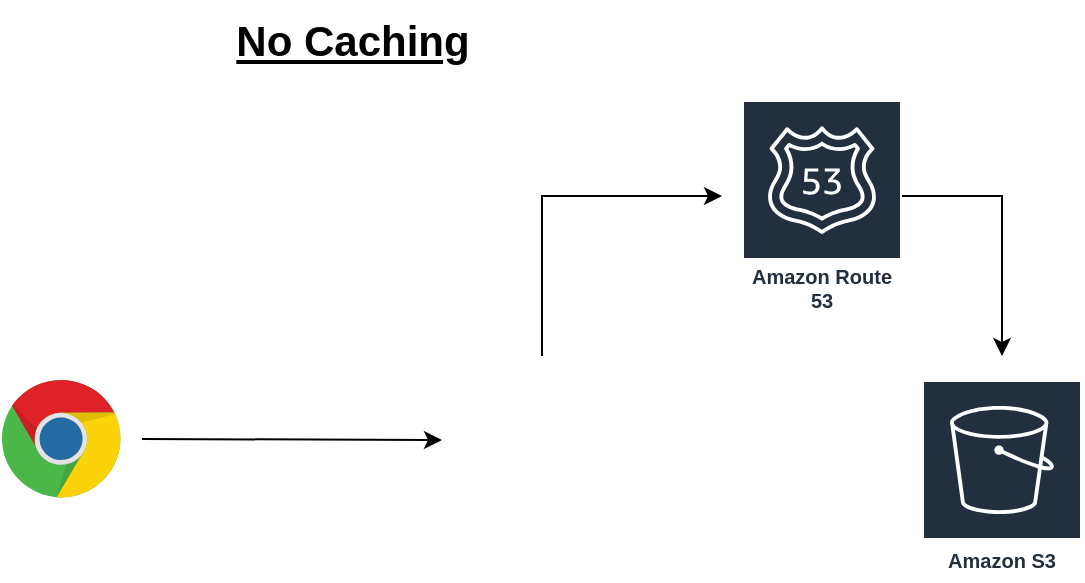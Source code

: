 <mxfile version="24.7.17">
  <diagram name="Page-1" id="tdnPYvg8tw8bxDMYClwD">
    <mxGraphModel dx="1434" dy="688" grid="1" gridSize="10" guides="1" tooltips="1" connect="1" arrows="1" fold="1" page="1" pageScale="1" pageWidth="827" pageHeight="1169" math="0" shadow="0">
      <root>
        <mxCell id="0" />
        <mxCell id="1" parent="0" />
        <mxCell id="bIBva6eTkF2jwUbDUuaH-14" style="edgeStyle=orthogonalEdgeStyle;rounded=0;orthogonalLoop=1;jettySize=auto;html=1;" edge="1" parent="1">
          <mxGeometry relative="1" as="geometry">
            <mxPoint x="730" y="308" as="targetPoint" />
            <mxPoint x="690" y="228" as="sourcePoint" />
            <Array as="points">
              <mxPoint x="610" y="228" />
              <mxPoint x="730" y="228" />
              <mxPoint x="730" y="308" />
            </Array>
          </mxGeometry>
        </mxCell>
        <mxCell id="bIBva6eTkF2jwUbDUuaH-1" value="" style="dashed=0;outlineConnect=0;html=1;align=center;labelPosition=center;verticalLabelPosition=bottom;verticalAlign=top;shape=mxgraph.weblogos.chrome" vertex="1" parent="1">
          <mxGeometry x="230" y="320" width="60" height="60" as="geometry" />
        </mxCell>
        <mxCell id="bIBva6eTkF2jwUbDUuaH-2" value="" style="endArrow=classic;html=1;rounded=0;entryX=0;entryY=0.5;entryDx=0;entryDy=0;" edge="1" parent="1">
          <mxGeometry width="50" height="50" relative="1" as="geometry">
            <mxPoint x="300" y="349.5" as="sourcePoint" />
            <mxPoint x="450" y="350" as="targetPoint" />
          </mxGeometry>
        </mxCell>
        <mxCell id="bIBva6eTkF2jwUbDUuaH-10" style="edgeStyle=orthogonalEdgeStyle;rounded=0;orthogonalLoop=1;jettySize=auto;html=1;" edge="1" parent="1">
          <mxGeometry relative="1" as="geometry">
            <mxPoint x="590" y="228" as="targetPoint" />
            <mxPoint x="500" y="308" as="sourcePoint" />
            <Array as="points">
              <mxPoint x="560" y="228" />
              <mxPoint x="541" y="228" />
            </Array>
          </mxGeometry>
        </mxCell>
        <mxCell id="bIBva6eTkF2jwUbDUuaH-4" value="No Caching" style="text;html=1;align=center;verticalAlign=middle;resizable=0;points=[];autosize=1;strokeColor=none;fillColor=none;fontSize=21;fontStyle=5" vertex="1" parent="1">
          <mxGeometry x="340" y="130" width="130" height="40" as="geometry" />
        </mxCell>
        <mxCell id="bIBva6eTkF2jwUbDUuaH-12" value="" style="shape=image;html=1;verticalAlign=top;verticalLabelPosition=bottom;labelBackgroundColor=#ffffff;imageAspect=0;aspect=fixed;image=https://cdn2.iconfinder.com/data/icons/boxicons-logos/24/bxl-react-128.png" vertex="1" parent="1">
          <mxGeometry x="460" y="308" width="84" height="84" as="geometry" />
        </mxCell>
        <mxCell id="bIBva6eTkF2jwUbDUuaH-13" value="Amazon Route 53" style="sketch=0;outlineConnect=0;fontColor=#232F3E;gradientColor=none;strokeColor=#ffffff;fillColor=#232F3E;dashed=0;verticalLabelPosition=middle;verticalAlign=bottom;align=center;html=1;whiteSpace=wrap;fontSize=10;fontStyle=1;spacing=3;shape=mxgraph.aws4.productIcon;prIcon=mxgraph.aws4.route_53;" vertex="1" parent="1">
          <mxGeometry x="600" y="180" width="80" height="110" as="geometry" />
        </mxCell>
        <mxCell id="bIBva6eTkF2jwUbDUuaH-15" value="Amazon S3" style="sketch=0;outlineConnect=0;fontColor=#232F3E;gradientColor=none;strokeColor=#ffffff;fillColor=#232F3E;dashed=0;verticalLabelPosition=middle;verticalAlign=bottom;align=center;html=1;whiteSpace=wrap;fontSize=10;fontStyle=1;spacing=3;shape=mxgraph.aws4.productIcon;prIcon=mxgraph.aws4.s3;" vertex="1" parent="1">
          <mxGeometry x="690" y="320" width="80" height="100" as="geometry" />
        </mxCell>
      </root>
    </mxGraphModel>
  </diagram>
</mxfile>
